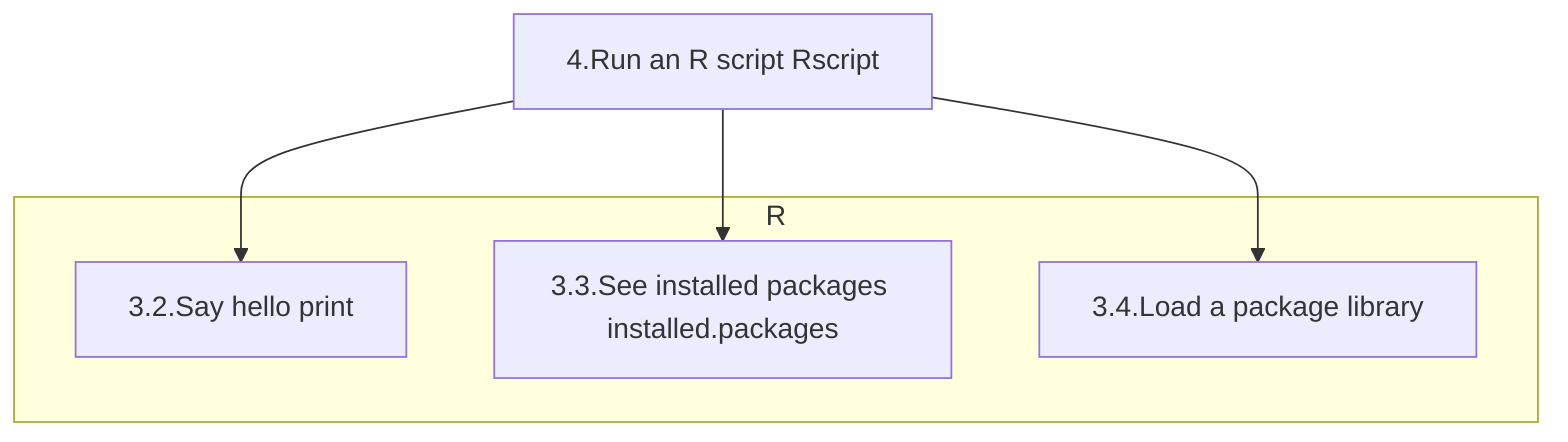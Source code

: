 flowchart TD

  subgraph R
    say_hello[3.2.Say hello print]
    see_installed_packages[3.3.See installed packages installed.packages]
    load_package[3.4.Load a package library]
  end
  run_r_script[4.Run an R script Rscript]

  run_r_script --> say_hello
  run_r_script --> see_installed_packages
  run_r_script --> load_package